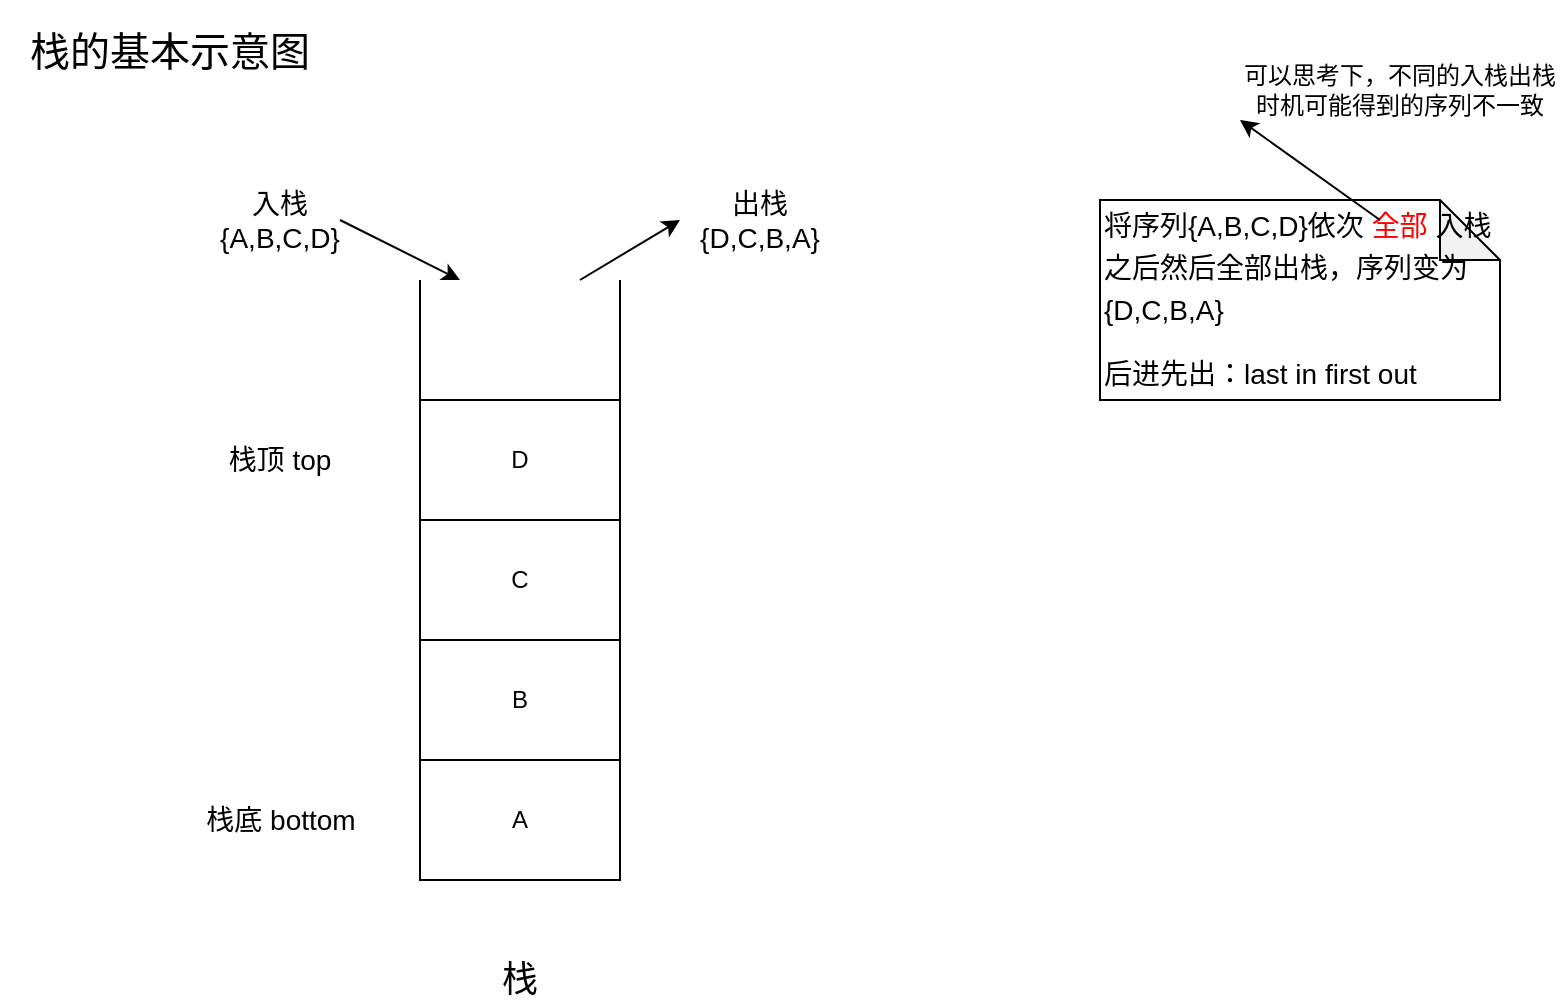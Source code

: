 <mxfile compressed="false" version="13.5.7" type="device">
  <diagram id="VXitzOtrvOsZxxCNitUr" name="第 1 页">
    <mxGraphModel dx="1089" dy="964" grid="1" gridSize="10" guides="1" tooltips="1" connect="1" arrows="1" fold="1" page="1" pageScale="1" pageWidth="827" pageHeight="1169" math="0" shadow="0">
      <root>
        <mxCell id="0" />
        <mxCell id="1" parent="0" />
        <mxCell id="Uhn3fTIwQ2IVQY8i1YJ_-3" value="" style="rounded=0;whiteSpace=wrap;html=1;" vertex="1" parent="1">
          <mxGeometry x="220" y="310" width="100" height="60" as="geometry" />
        </mxCell>
        <mxCell id="Uhn3fTIwQ2IVQY8i1YJ_-4" value="" style="rounded=0;whiteSpace=wrap;html=1;" vertex="1" parent="1">
          <mxGeometry x="220" y="370" width="100" height="60" as="geometry" />
        </mxCell>
        <mxCell id="Uhn3fTIwQ2IVQY8i1YJ_-5" value="" style="rounded=0;whiteSpace=wrap;html=1;" vertex="1" parent="1">
          <mxGeometry x="220" y="430" width="100" height="60" as="geometry" />
        </mxCell>
        <mxCell id="Uhn3fTIwQ2IVQY8i1YJ_-6" value="" style="rounded=0;whiteSpace=wrap;html=1;" vertex="1" parent="1">
          <mxGeometry x="220" y="250" width="100" height="60" as="geometry" />
        </mxCell>
        <mxCell id="Uhn3fTIwQ2IVQY8i1YJ_-7" value="" style="endArrow=none;html=1;" edge="1" parent="1">
          <mxGeometry width="50" height="50" relative="1" as="geometry">
            <mxPoint x="220" y="250" as="sourcePoint" />
            <mxPoint x="220" y="190" as="targetPoint" />
          </mxGeometry>
        </mxCell>
        <mxCell id="Uhn3fTIwQ2IVQY8i1YJ_-8" value="" style="endArrow=none;html=1;" edge="1" parent="1">
          <mxGeometry width="50" height="50" relative="1" as="geometry">
            <mxPoint x="320" y="250" as="sourcePoint" />
            <mxPoint x="320" y="190" as="targetPoint" />
          </mxGeometry>
        </mxCell>
        <mxCell id="Uhn3fTIwQ2IVQY8i1YJ_-9" value="&lt;font style=&quot;font-size: 14px&quot;&gt;入栈&lt;br&gt;{A,B,C,D}&lt;/font&gt;" style="text;html=1;strokeColor=none;fillColor=none;align=center;verticalAlign=middle;whiteSpace=wrap;rounded=0;strokeWidth=14;" vertex="1" parent="1">
          <mxGeometry x="130" y="150" width="40" height="20" as="geometry" />
        </mxCell>
        <mxCell id="Uhn3fTIwQ2IVQY8i1YJ_-11" value="" style="endArrow=classic;html=1;" edge="1" parent="1">
          <mxGeometry width="50" height="50" relative="1" as="geometry">
            <mxPoint x="180" y="160" as="sourcePoint" />
            <mxPoint x="240" y="190" as="targetPoint" />
          </mxGeometry>
        </mxCell>
        <mxCell id="Uhn3fTIwQ2IVQY8i1YJ_-12" value="A" style="text;html=1;strokeColor=none;fillColor=none;align=center;verticalAlign=middle;whiteSpace=wrap;rounded=0;strokeWidth=14;" vertex="1" parent="1">
          <mxGeometry x="250" y="450" width="40" height="20" as="geometry" />
        </mxCell>
        <mxCell id="Uhn3fTIwQ2IVQY8i1YJ_-13" value="B" style="text;html=1;strokeColor=none;fillColor=none;align=center;verticalAlign=middle;whiteSpace=wrap;rounded=0;strokeWidth=14;" vertex="1" parent="1">
          <mxGeometry x="250" y="390" width="40" height="20" as="geometry" />
        </mxCell>
        <mxCell id="Uhn3fTIwQ2IVQY8i1YJ_-14" value="C" style="text;html=1;strokeColor=none;fillColor=none;align=center;verticalAlign=middle;whiteSpace=wrap;rounded=0;strokeWidth=14;" vertex="1" parent="1">
          <mxGeometry x="250" y="330" width="40" height="20" as="geometry" />
        </mxCell>
        <mxCell id="Uhn3fTIwQ2IVQY8i1YJ_-15" value="D" style="text;html=1;strokeColor=none;fillColor=none;align=center;verticalAlign=middle;whiteSpace=wrap;rounded=0;strokeWidth=14;" vertex="1" parent="1">
          <mxGeometry x="250" y="270" width="40" height="20" as="geometry" />
        </mxCell>
        <mxCell id="Uhn3fTIwQ2IVQY8i1YJ_-16" value="" style="endArrow=classic;html=1;" edge="1" parent="1">
          <mxGeometry width="50" height="50" relative="1" as="geometry">
            <mxPoint x="300" y="190" as="sourcePoint" />
            <mxPoint x="350" y="160" as="targetPoint" />
          </mxGeometry>
        </mxCell>
        <mxCell id="Uhn3fTIwQ2IVQY8i1YJ_-17" value="&lt;font style=&quot;font-size: 14px&quot;&gt;出栈&lt;br&gt;{D,C,B,A}&lt;/font&gt;" style="text;html=1;strokeColor=none;fillColor=none;align=center;verticalAlign=middle;whiteSpace=wrap;rounded=0;strokeWidth=14;" vertex="1" parent="1">
          <mxGeometry x="370" y="150" width="40" height="20" as="geometry" />
        </mxCell>
        <mxCell id="Uhn3fTIwQ2IVQY8i1YJ_-18" value="&lt;font style=&quot;font-size: 18px&quot;&gt;栈&lt;/font&gt;" style="text;html=1;strokeColor=none;fillColor=none;align=center;verticalAlign=middle;whiteSpace=wrap;rounded=0;strokeWidth=14;" vertex="1" parent="1">
          <mxGeometry x="250" y="530" width="40" height="20" as="geometry" />
        </mxCell>
        <mxCell id="Uhn3fTIwQ2IVQY8i1YJ_-19" value="&lt;font style=&quot;font-size: 14px&quot;&gt;栈顶 top&lt;/font&gt;" style="text;html=1;strokeColor=none;fillColor=none;align=center;verticalAlign=middle;whiteSpace=wrap;rounded=0;strokeWidth=14;" vertex="1" parent="1">
          <mxGeometry x="120" y="270" width="60" height="20" as="geometry" />
        </mxCell>
        <mxCell id="Uhn3fTIwQ2IVQY8i1YJ_-20" value="&lt;font style=&quot;font-size: 14px&quot;&gt;栈底 bottom&lt;/font&gt;" style="text;html=1;strokeColor=none;fillColor=none;align=center;verticalAlign=middle;whiteSpace=wrap;rounded=0;strokeWidth=14;" vertex="1" parent="1">
          <mxGeometry x="102.5" y="450" width="95" height="20" as="geometry" />
        </mxCell>
        <mxCell id="Uhn3fTIwQ2IVQY8i1YJ_-21" value="&lt;p style=&quot;line-height: 150%&quot;&gt;&lt;font style=&quot;font-size: 14px ; line-height: 149%&quot;&gt;将序列{A,B,C,D}依次&amp;nbsp;&lt;font color=&quot;#ff0000&quot;&gt;全部&amp;nbsp;&lt;/font&gt;入栈之后然后全部出栈，序列变为{D,C,B,A}&lt;/font&gt;&lt;/p&gt;&lt;p style=&quot;line-height: 150%&quot;&gt;&lt;font style=&quot;font-size: 14px ; line-height: 149%&quot;&gt;后进先出：last in first out&lt;/font&gt;&lt;/p&gt;" style="shape=note;whiteSpace=wrap;html=1;backgroundOutline=1;darkOpacity=0.05;align=left;" vertex="1" parent="1">
          <mxGeometry x="560" y="150" width="200" height="100" as="geometry" />
        </mxCell>
        <mxCell id="Uhn3fTIwQ2IVQY8i1YJ_-23" value="&lt;font style=&quot;font-size: 20px&quot;&gt;栈的基本示意图&lt;/font&gt;" style="text;html=1;strokeColor=none;fillColor=none;align=center;verticalAlign=middle;whiteSpace=wrap;rounded=0;" vertex="1" parent="1">
          <mxGeometry x="10" y="50" width="170" height="50" as="geometry" />
        </mxCell>
        <mxCell id="Uhn3fTIwQ2IVQY8i1YJ_-24" value="" style="endArrow=classic;html=1;" edge="1" parent="1">
          <mxGeometry width="50" height="50" relative="1" as="geometry">
            <mxPoint x="700" y="160" as="sourcePoint" />
            <mxPoint x="630" y="110" as="targetPoint" />
          </mxGeometry>
        </mxCell>
        <mxCell id="Uhn3fTIwQ2IVQY8i1YJ_-25" value="可以思考下，不同的入栈出栈时机可能得到的序列不一致" style="text;html=1;strokeColor=none;fillColor=none;align=center;verticalAlign=middle;whiteSpace=wrap;rounded=0;" vertex="1" parent="1">
          <mxGeometry x="630" y="80" width="160" height="30" as="geometry" />
        </mxCell>
      </root>
    </mxGraphModel>
  </diagram>
</mxfile>
